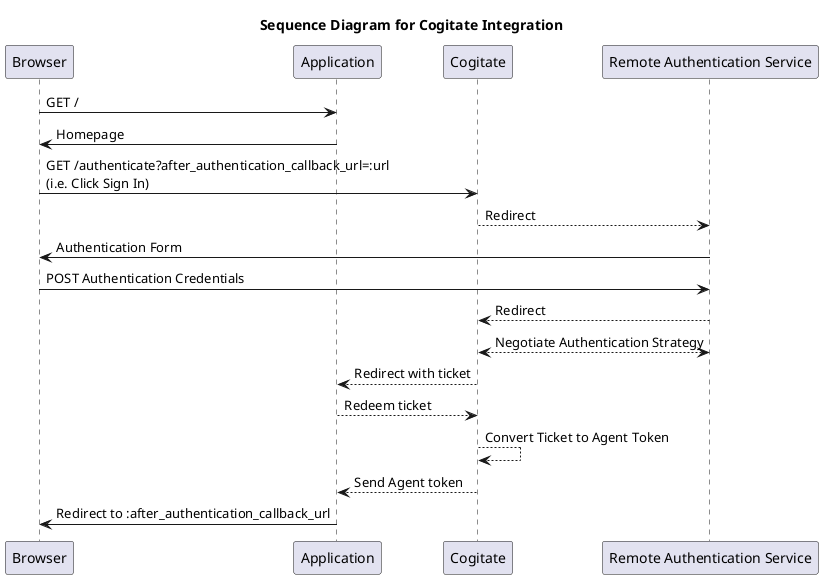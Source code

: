 # Render via PlantUML
# Generated via plantuml-preview (https://github.com/peele/plantuml-preview) in Atom
@startuml

title Sequence Diagram for Cogitate Integration

Browser -> Application : GET /
Browser <- Application : Homepage
Browser -> Cogitate : GET /authenticate?after_authentication_callback_url=:url\n(i.e. Click Sign In)
Cogitate --> "Remote Authentication Service" : Redirect
Browser <- "Remote Authentication Service" : Authentication Form
Browser -> "Remote Authentication Service" : POST Authentication Credentials
Cogitate <-- "Remote Authentication Service" : Redirect
Cogitate <--> "Remote Authentication Service" : Negotiate Authentication Strategy
Application <-- Cogitate : Redirect with ticket
Application --> Cogitate : Redeem ticket
Cogitate --> Cogitate : Convert Ticket to Agent Token
Application <-- Cogitate : Send Agent token
Browser <- Application: Redirect to :after_authentication_callback_url

@enduml
